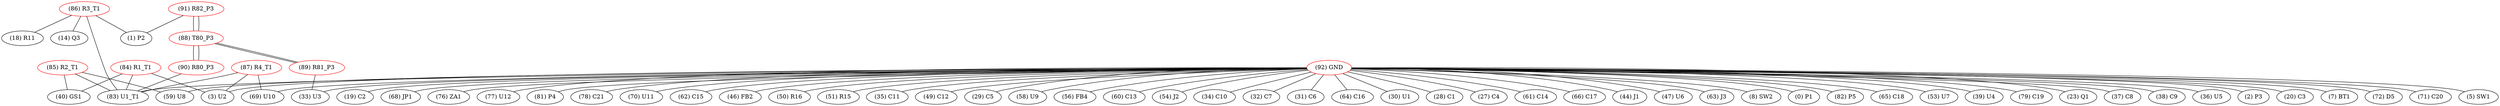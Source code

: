 graph {
	84 [label="(84) R1_T1" color=red]
	40 [label="(40) GS1"]
	3 [label="(3) U2"]
	83 [label="(83) U1_T1"]
	85 [label="(85) R2_T1" color=red]
	59 [label="(59) U8"]
	40 [label="(40) GS1"]
	83 [label="(83) U1_T1"]
	86 [label="(86) R3_T1" color=red]
	1 [label="(1) P2"]
	14 [label="(14) Q3"]
	18 [label="(18) R11"]
	83 [label="(83) U1_T1"]
	87 [label="(87) R4_T1" color=red]
	69 [label="(69) U10"]
	3 [label="(3) U2"]
	83 [label="(83) U1_T1"]
	88 [label="(88) T80_P3" color=red]
	89 [label="(89) R81_P3"]
	91 [label="(91) R82_P3"]
	90 [label="(90) R80_P3"]
	89 [label="(89) R81_P3" color=red]
	33 [label="(33) U3"]
	88 [label="(88) T80_P3"]
	90 [label="(90) R80_P3" color=red]
	83 [label="(83) U1_T1"]
	88 [label="(88) T80_P3"]
	91 [label="(91) R82_P3" color=red]
	1 [label="(1) P2"]
	88 [label="(88) T80_P3"]
	92 [label="(92) GND" color=red]
	63 [label="(63) J3"]
	8 [label="(8) SW2"]
	0 [label="(0) P1"]
	82 [label="(82) P5"]
	65 [label="(65) C18"]
	53 [label="(53) U7"]
	39 [label="(39) U4"]
	79 [label="(79) C19"]
	23 [label="(23) Q1"]
	37 [label="(37) C8"]
	38 [label="(38) C9"]
	69 [label="(69) U10"]
	36 [label="(36) U5"]
	2 [label="(2) P3"]
	3 [label="(3) U2"]
	20 [label="(20) C3"]
	7 [label="(7) BT1"]
	72 [label="(72) D5"]
	71 [label="(71) C20"]
	5 [label="(5) SW1"]
	19 [label="(19) C2"]
	68 [label="(68) JP1"]
	76 [label="(76) ZA1"]
	77 [label="(77) U12"]
	81 [label="(81) P4"]
	78 [label="(78) C21"]
	70 [label="(70) U11"]
	59 [label="(59) U8"]
	62 [label="(62) C15"]
	46 [label="(46) FB2"]
	50 [label="(50) R16"]
	51 [label="(51) R15"]
	33 [label="(33) U3"]
	35 [label="(35) C11"]
	49 [label="(49) C12"]
	29 [label="(29) C5"]
	58 [label="(58) U9"]
	56 [label="(56) FB4"]
	60 [label="(60) C13"]
	54 [label="(54) J2"]
	34 [label="(34) C10"]
	32 [label="(32) C7"]
	31 [label="(31) C6"]
	64 [label="(64) C16"]
	30 [label="(30) U1"]
	28 [label="(28) C1"]
	27 [label="(27) C4"]
	61 [label="(61) C14"]
	66 [label="(66) C17"]
	44 [label="(44) J1"]
	47 [label="(47) U6"]
	83 [label="(83) U1_T1"]
	84 -- 40
	84 -- 3
	84 -- 83
	85 -- 59
	85 -- 40
	85 -- 83
	86 -- 1
	86 -- 14
	86 -- 18
	86 -- 83
	87 -- 69
	87 -- 3
	87 -- 83
	88 -- 89
	88 -- 91
	88 -- 90
	89 -- 33
	89 -- 88
	90 -- 83
	90 -- 88
	91 -- 1
	91 -- 88
	92 -- 63
	92 -- 8
	92 -- 0
	92 -- 82
	92 -- 65
	92 -- 53
	92 -- 39
	92 -- 79
	92 -- 23
	92 -- 37
	92 -- 38
	92 -- 69
	92 -- 36
	92 -- 2
	92 -- 3
	92 -- 20
	92 -- 7
	92 -- 72
	92 -- 71
	92 -- 5
	92 -- 19
	92 -- 68
	92 -- 76
	92 -- 77
	92 -- 81
	92 -- 78
	92 -- 70
	92 -- 59
	92 -- 62
	92 -- 46
	92 -- 50
	92 -- 51
	92 -- 33
	92 -- 35
	92 -- 49
	92 -- 29
	92 -- 58
	92 -- 56
	92 -- 60
	92 -- 54
	92 -- 34
	92 -- 32
	92 -- 31
	92 -- 64
	92 -- 30
	92 -- 28
	92 -- 27
	92 -- 61
	92 -- 66
	92 -- 44
	92 -- 47
	92 -- 83
}